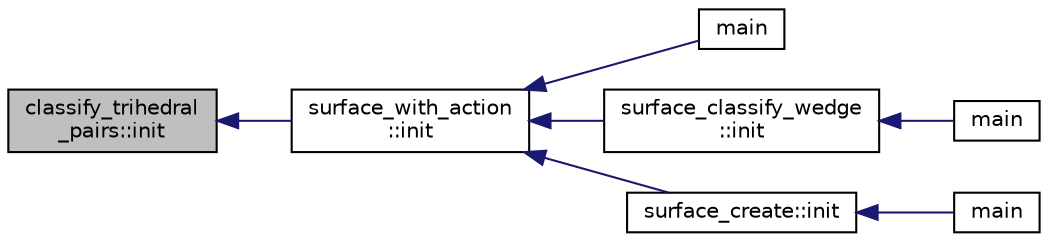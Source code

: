 digraph "classify_trihedral_pairs::init"
{
  edge [fontname="Helvetica",fontsize="10",labelfontname="Helvetica",labelfontsize="10"];
  node [fontname="Helvetica",fontsize="10",shape=record];
  rankdir="LR";
  Node2178 [label="classify_trihedral\l_pairs::init",height=0.2,width=0.4,color="black", fillcolor="grey75", style="filled", fontcolor="black"];
  Node2178 -> Node2179 [dir="back",color="midnightblue",fontsize="10",style="solid",fontname="Helvetica"];
  Node2179 [label="surface_with_action\l::init",height=0.2,width=0.4,color="black", fillcolor="white", style="filled",URL="$d8/df9/classsurface__with__action.html#a8e716ca96b2dd1833dbbb0e3711b9435"];
  Node2179 -> Node2180 [dir="back",color="midnightblue",fontsize="10",style="solid",fontname="Helvetica"];
  Node2180 [label="main",height=0.2,width=0.4,color="black", fillcolor="white", style="filled",URL="$d6/dc3/arc__lifting__main_8_c.html#a217dbf8b442f20279ea00b898af96f52"];
  Node2179 -> Node2181 [dir="back",color="midnightblue",fontsize="10",style="solid",fontname="Helvetica"];
  Node2181 [label="surface_classify_wedge\l::init",height=0.2,width=0.4,color="black", fillcolor="white", style="filled",URL="$d7/d5c/classsurface__classify__wedge.html#a43302106663b307aa8274a5112a7010a"];
  Node2181 -> Node2182 [dir="back",color="midnightblue",fontsize="10",style="solid",fontname="Helvetica"];
  Node2182 [label="main",height=0.2,width=0.4,color="black", fillcolor="white", style="filled",URL="$df/df8/surface__classify_8_c.html#a217dbf8b442f20279ea00b898af96f52"];
  Node2179 -> Node2183 [dir="back",color="midnightblue",fontsize="10",style="solid",fontname="Helvetica"];
  Node2183 [label="surface_create::init",height=0.2,width=0.4,color="black", fillcolor="white", style="filled",URL="$de/da4/classsurface__create.html#ab0db5c12825f778e3caf8aa4da02eb06"];
  Node2183 -> Node2184 [dir="back",color="midnightblue",fontsize="10",style="solid",fontname="Helvetica"];
  Node2184 [label="main",height=0.2,width=0.4,color="black", fillcolor="white", style="filled",URL="$d2/dfa/create__surface__main_8_c.html#a217dbf8b442f20279ea00b898af96f52"];
}
